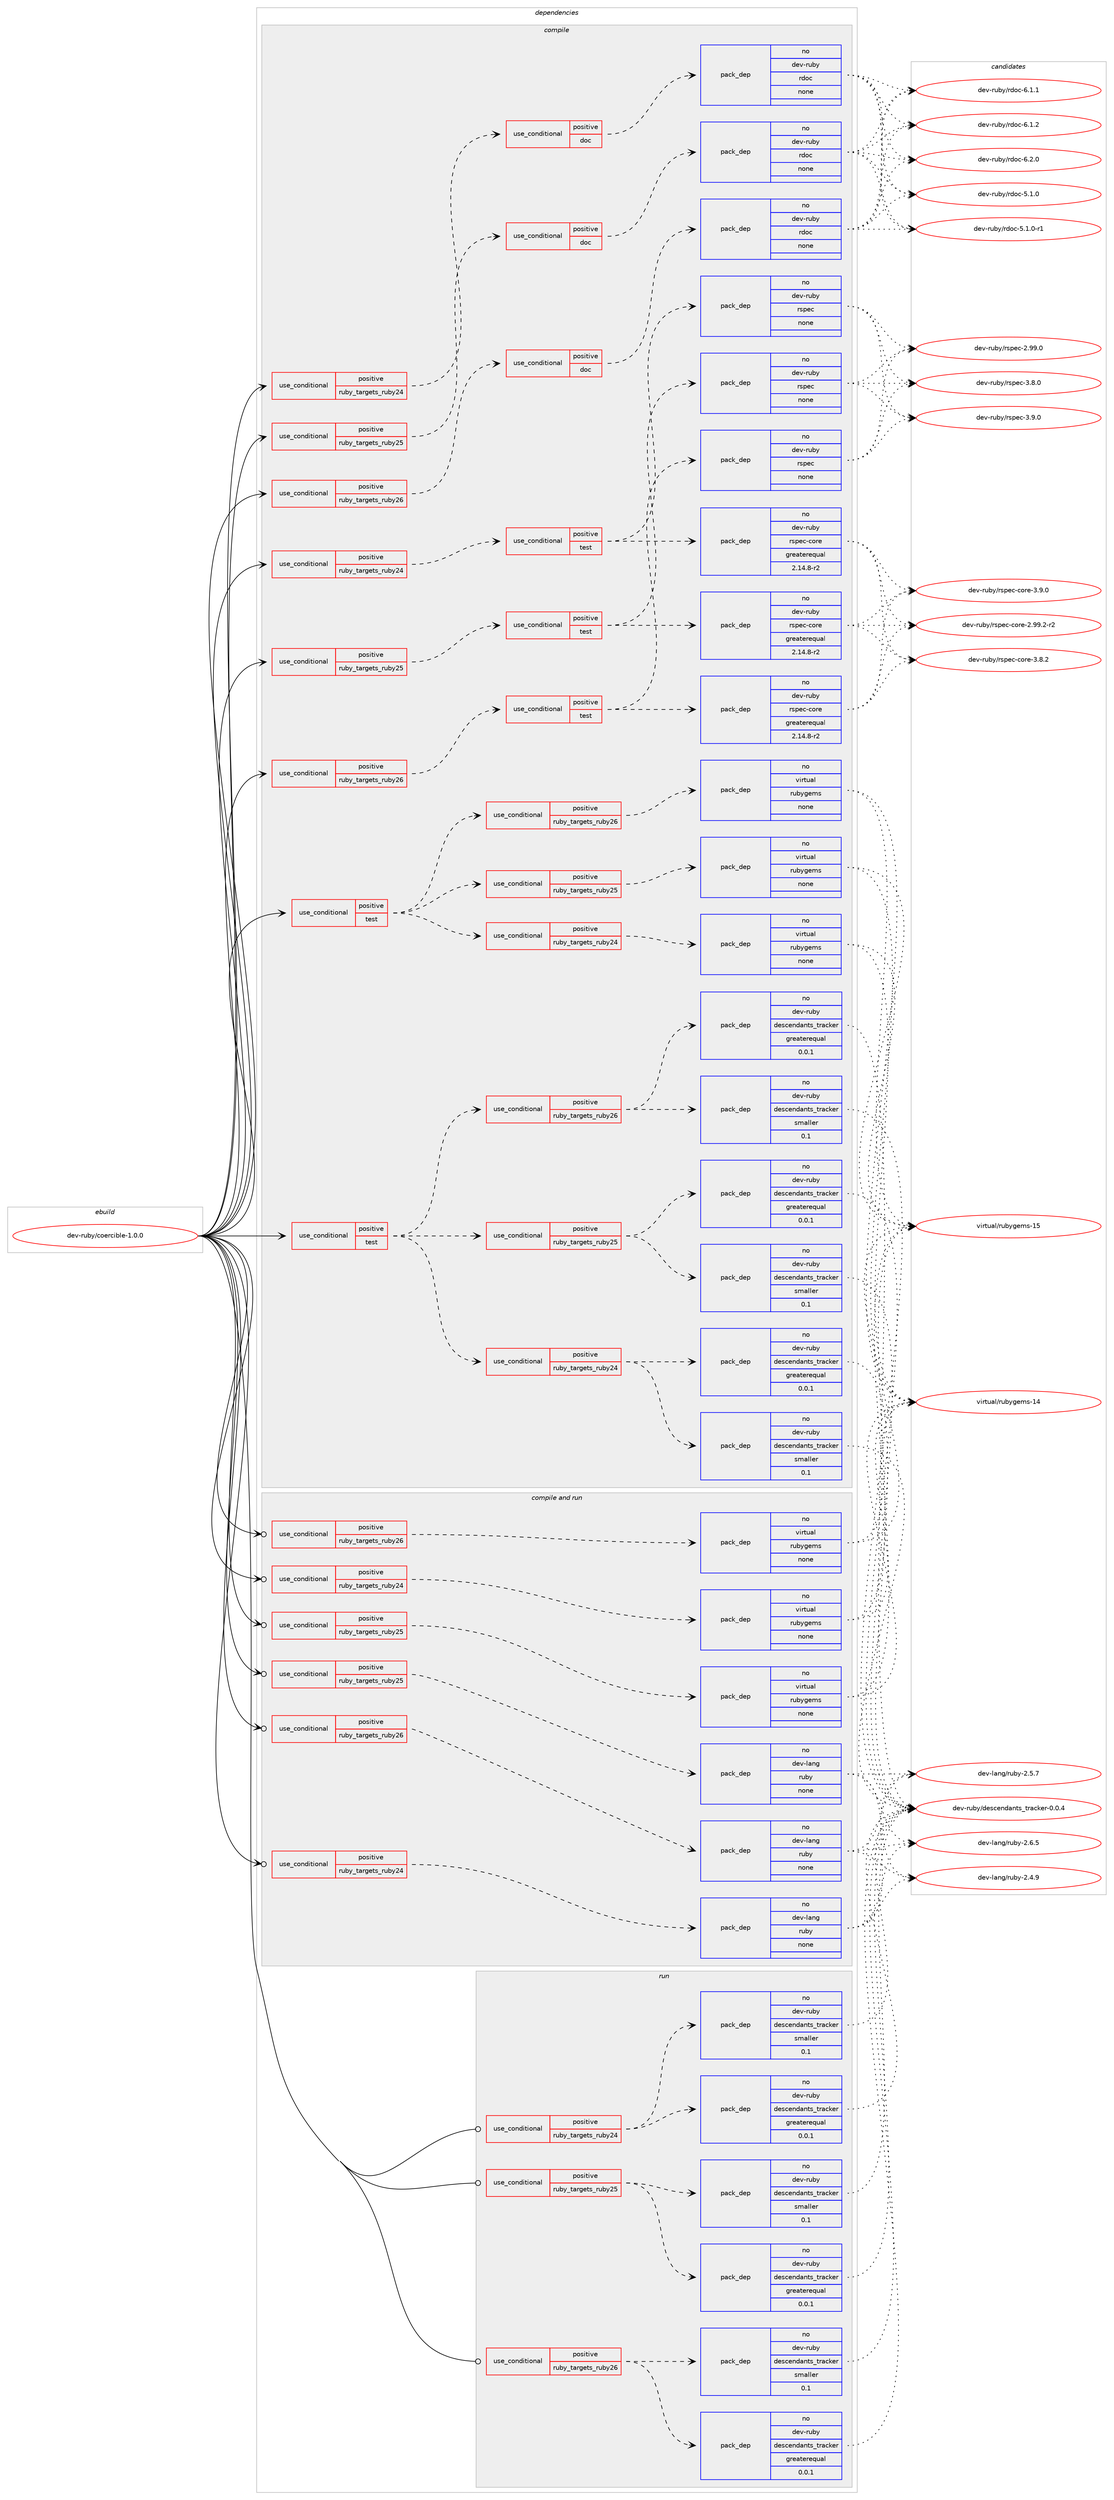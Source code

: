 digraph prolog {

# *************
# Graph options
# *************

newrank=true;
concentrate=true;
compound=true;
graph [rankdir=LR,fontname=Helvetica,fontsize=10,ranksep=1.5];#, ranksep=2.5, nodesep=0.2];
edge  [arrowhead=vee];
node  [fontname=Helvetica,fontsize=10];

# **********
# The ebuild
# **********

subgraph cluster_leftcol {
color=gray;
rank=same;
label=<<i>ebuild</i>>;
id [label="dev-ruby/coercible-1.0.0", color=red, width=4, href="../dev-ruby/coercible-1.0.0.svg"];
}

# ****************
# The dependencies
# ****************

subgraph cluster_midcol {
color=gray;
label=<<i>dependencies</i>>;
subgraph cluster_compile {
fillcolor="#eeeeee";
style=filled;
label=<<i>compile</i>>;
subgraph cond160333 {
dependency681451 [label=<<TABLE BORDER="0" CELLBORDER="1" CELLSPACING="0" CELLPADDING="4"><TR><TD ROWSPAN="3" CELLPADDING="10">use_conditional</TD></TR><TR><TD>positive</TD></TR><TR><TD>ruby_targets_ruby24</TD></TR></TABLE>>, shape=none, color=red];
subgraph cond160334 {
dependency681452 [label=<<TABLE BORDER="0" CELLBORDER="1" CELLSPACING="0" CELLPADDING="4"><TR><TD ROWSPAN="3" CELLPADDING="10">use_conditional</TD></TR><TR><TD>positive</TD></TR><TR><TD>doc</TD></TR></TABLE>>, shape=none, color=red];
subgraph pack509152 {
dependency681453 [label=<<TABLE BORDER="0" CELLBORDER="1" CELLSPACING="0" CELLPADDING="4" WIDTH="220"><TR><TD ROWSPAN="6" CELLPADDING="30">pack_dep</TD></TR><TR><TD WIDTH="110">no</TD></TR><TR><TD>dev-ruby</TD></TR><TR><TD>rdoc</TD></TR><TR><TD>none</TD></TR><TR><TD></TD></TR></TABLE>>, shape=none, color=blue];
}
dependency681452:e -> dependency681453:w [weight=20,style="dashed",arrowhead="vee"];
}
dependency681451:e -> dependency681452:w [weight=20,style="dashed",arrowhead="vee"];
}
id:e -> dependency681451:w [weight=20,style="solid",arrowhead="vee"];
subgraph cond160335 {
dependency681454 [label=<<TABLE BORDER="0" CELLBORDER="1" CELLSPACING="0" CELLPADDING="4"><TR><TD ROWSPAN="3" CELLPADDING="10">use_conditional</TD></TR><TR><TD>positive</TD></TR><TR><TD>ruby_targets_ruby24</TD></TR></TABLE>>, shape=none, color=red];
subgraph cond160336 {
dependency681455 [label=<<TABLE BORDER="0" CELLBORDER="1" CELLSPACING="0" CELLPADDING="4"><TR><TD ROWSPAN="3" CELLPADDING="10">use_conditional</TD></TR><TR><TD>positive</TD></TR><TR><TD>test</TD></TR></TABLE>>, shape=none, color=red];
subgraph pack509153 {
dependency681456 [label=<<TABLE BORDER="0" CELLBORDER="1" CELLSPACING="0" CELLPADDING="4" WIDTH="220"><TR><TD ROWSPAN="6" CELLPADDING="30">pack_dep</TD></TR><TR><TD WIDTH="110">no</TD></TR><TR><TD>dev-ruby</TD></TR><TR><TD>rspec</TD></TR><TR><TD>none</TD></TR><TR><TD></TD></TR></TABLE>>, shape=none, color=blue];
}
dependency681455:e -> dependency681456:w [weight=20,style="dashed",arrowhead="vee"];
subgraph pack509154 {
dependency681457 [label=<<TABLE BORDER="0" CELLBORDER="1" CELLSPACING="0" CELLPADDING="4" WIDTH="220"><TR><TD ROWSPAN="6" CELLPADDING="30">pack_dep</TD></TR><TR><TD WIDTH="110">no</TD></TR><TR><TD>dev-ruby</TD></TR><TR><TD>rspec-core</TD></TR><TR><TD>greaterequal</TD></TR><TR><TD>2.14.8-r2</TD></TR></TABLE>>, shape=none, color=blue];
}
dependency681455:e -> dependency681457:w [weight=20,style="dashed",arrowhead="vee"];
}
dependency681454:e -> dependency681455:w [weight=20,style="dashed",arrowhead="vee"];
}
id:e -> dependency681454:w [weight=20,style="solid",arrowhead="vee"];
subgraph cond160337 {
dependency681458 [label=<<TABLE BORDER="0" CELLBORDER="1" CELLSPACING="0" CELLPADDING="4"><TR><TD ROWSPAN="3" CELLPADDING="10">use_conditional</TD></TR><TR><TD>positive</TD></TR><TR><TD>ruby_targets_ruby25</TD></TR></TABLE>>, shape=none, color=red];
subgraph cond160338 {
dependency681459 [label=<<TABLE BORDER="0" CELLBORDER="1" CELLSPACING="0" CELLPADDING="4"><TR><TD ROWSPAN="3" CELLPADDING="10">use_conditional</TD></TR><TR><TD>positive</TD></TR><TR><TD>doc</TD></TR></TABLE>>, shape=none, color=red];
subgraph pack509155 {
dependency681460 [label=<<TABLE BORDER="0" CELLBORDER="1" CELLSPACING="0" CELLPADDING="4" WIDTH="220"><TR><TD ROWSPAN="6" CELLPADDING="30">pack_dep</TD></TR><TR><TD WIDTH="110">no</TD></TR><TR><TD>dev-ruby</TD></TR><TR><TD>rdoc</TD></TR><TR><TD>none</TD></TR><TR><TD></TD></TR></TABLE>>, shape=none, color=blue];
}
dependency681459:e -> dependency681460:w [weight=20,style="dashed",arrowhead="vee"];
}
dependency681458:e -> dependency681459:w [weight=20,style="dashed",arrowhead="vee"];
}
id:e -> dependency681458:w [weight=20,style="solid",arrowhead="vee"];
subgraph cond160339 {
dependency681461 [label=<<TABLE BORDER="0" CELLBORDER="1" CELLSPACING="0" CELLPADDING="4"><TR><TD ROWSPAN="3" CELLPADDING="10">use_conditional</TD></TR><TR><TD>positive</TD></TR><TR><TD>ruby_targets_ruby25</TD></TR></TABLE>>, shape=none, color=red];
subgraph cond160340 {
dependency681462 [label=<<TABLE BORDER="0" CELLBORDER="1" CELLSPACING="0" CELLPADDING="4"><TR><TD ROWSPAN="3" CELLPADDING="10">use_conditional</TD></TR><TR><TD>positive</TD></TR><TR><TD>test</TD></TR></TABLE>>, shape=none, color=red];
subgraph pack509156 {
dependency681463 [label=<<TABLE BORDER="0" CELLBORDER="1" CELLSPACING="0" CELLPADDING="4" WIDTH="220"><TR><TD ROWSPAN="6" CELLPADDING="30">pack_dep</TD></TR><TR><TD WIDTH="110">no</TD></TR><TR><TD>dev-ruby</TD></TR><TR><TD>rspec</TD></TR><TR><TD>none</TD></TR><TR><TD></TD></TR></TABLE>>, shape=none, color=blue];
}
dependency681462:e -> dependency681463:w [weight=20,style="dashed",arrowhead="vee"];
subgraph pack509157 {
dependency681464 [label=<<TABLE BORDER="0" CELLBORDER="1" CELLSPACING="0" CELLPADDING="4" WIDTH="220"><TR><TD ROWSPAN="6" CELLPADDING="30">pack_dep</TD></TR><TR><TD WIDTH="110">no</TD></TR><TR><TD>dev-ruby</TD></TR><TR><TD>rspec-core</TD></TR><TR><TD>greaterequal</TD></TR><TR><TD>2.14.8-r2</TD></TR></TABLE>>, shape=none, color=blue];
}
dependency681462:e -> dependency681464:w [weight=20,style="dashed",arrowhead="vee"];
}
dependency681461:e -> dependency681462:w [weight=20,style="dashed",arrowhead="vee"];
}
id:e -> dependency681461:w [weight=20,style="solid",arrowhead="vee"];
subgraph cond160341 {
dependency681465 [label=<<TABLE BORDER="0" CELLBORDER="1" CELLSPACING="0" CELLPADDING="4"><TR><TD ROWSPAN="3" CELLPADDING="10">use_conditional</TD></TR><TR><TD>positive</TD></TR><TR><TD>ruby_targets_ruby26</TD></TR></TABLE>>, shape=none, color=red];
subgraph cond160342 {
dependency681466 [label=<<TABLE BORDER="0" CELLBORDER="1" CELLSPACING="0" CELLPADDING="4"><TR><TD ROWSPAN="3" CELLPADDING="10">use_conditional</TD></TR><TR><TD>positive</TD></TR><TR><TD>doc</TD></TR></TABLE>>, shape=none, color=red];
subgraph pack509158 {
dependency681467 [label=<<TABLE BORDER="0" CELLBORDER="1" CELLSPACING="0" CELLPADDING="4" WIDTH="220"><TR><TD ROWSPAN="6" CELLPADDING="30">pack_dep</TD></TR><TR><TD WIDTH="110">no</TD></TR><TR><TD>dev-ruby</TD></TR><TR><TD>rdoc</TD></TR><TR><TD>none</TD></TR><TR><TD></TD></TR></TABLE>>, shape=none, color=blue];
}
dependency681466:e -> dependency681467:w [weight=20,style="dashed",arrowhead="vee"];
}
dependency681465:e -> dependency681466:w [weight=20,style="dashed",arrowhead="vee"];
}
id:e -> dependency681465:w [weight=20,style="solid",arrowhead="vee"];
subgraph cond160343 {
dependency681468 [label=<<TABLE BORDER="0" CELLBORDER="1" CELLSPACING="0" CELLPADDING="4"><TR><TD ROWSPAN="3" CELLPADDING="10">use_conditional</TD></TR><TR><TD>positive</TD></TR><TR><TD>ruby_targets_ruby26</TD></TR></TABLE>>, shape=none, color=red];
subgraph cond160344 {
dependency681469 [label=<<TABLE BORDER="0" CELLBORDER="1" CELLSPACING="0" CELLPADDING="4"><TR><TD ROWSPAN="3" CELLPADDING="10">use_conditional</TD></TR><TR><TD>positive</TD></TR><TR><TD>test</TD></TR></TABLE>>, shape=none, color=red];
subgraph pack509159 {
dependency681470 [label=<<TABLE BORDER="0" CELLBORDER="1" CELLSPACING="0" CELLPADDING="4" WIDTH="220"><TR><TD ROWSPAN="6" CELLPADDING="30">pack_dep</TD></TR><TR><TD WIDTH="110">no</TD></TR><TR><TD>dev-ruby</TD></TR><TR><TD>rspec</TD></TR><TR><TD>none</TD></TR><TR><TD></TD></TR></TABLE>>, shape=none, color=blue];
}
dependency681469:e -> dependency681470:w [weight=20,style="dashed",arrowhead="vee"];
subgraph pack509160 {
dependency681471 [label=<<TABLE BORDER="0" CELLBORDER="1" CELLSPACING="0" CELLPADDING="4" WIDTH="220"><TR><TD ROWSPAN="6" CELLPADDING="30">pack_dep</TD></TR><TR><TD WIDTH="110">no</TD></TR><TR><TD>dev-ruby</TD></TR><TR><TD>rspec-core</TD></TR><TR><TD>greaterequal</TD></TR><TR><TD>2.14.8-r2</TD></TR></TABLE>>, shape=none, color=blue];
}
dependency681469:e -> dependency681471:w [weight=20,style="dashed",arrowhead="vee"];
}
dependency681468:e -> dependency681469:w [weight=20,style="dashed",arrowhead="vee"];
}
id:e -> dependency681468:w [weight=20,style="solid",arrowhead="vee"];
subgraph cond160345 {
dependency681472 [label=<<TABLE BORDER="0" CELLBORDER="1" CELLSPACING="0" CELLPADDING="4"><TR><TD ROWSPAN="3" CELLPADDING="10">use_conditional</TD></TR><TR><TD>positive</TD></TR><TR><TD>test</TD></TR></TABLE>>, shape=none, color=red];
subgraph cond160346 {
dependency681473 [label=<<TABLE BORDER="0" CELLBORDER="1" CELLSPACING="0" CELLPADDING="4"><TR><TD ROWSPAN="3" CELLPADDING="10">use_conditional</TD></TR><TR><TD>positive</TD></TR><TR><TD>ruby_targets_ruby24</TD></TR></TABLE>>, shape=none, color=red];
subgraph pack509161 {
dependency681474 [label=<<TABLE BORDER="0" CELLBORDER="1" CELLSPACING="0" CELLPADDING="4" WIDTH="220"><TR><TD ROWSPAN="6" CELLPADDING="30">pack_dep</TD></TR><TR><TD WIDTH="110">no</TD></TR><TR><TD>dev-ruby</TD></TR><TR><TD>descendants_tracker</TD></TR><TR><TD>greaterequal</TD></TR><TR><TD>0.0.1</TD></TR></TABLE>>, shape=none, color=blue];
}
dependency681473:e -> dependency681474:w [weight=20,style="dashed",arrowhead="vee"];
subgraph pack509162 {
dependency681475 [label=<<TABLE BORDER="0" CELLBORDER="1" CELLSPACING="0" CELLPADDING="4" WIDTH="220"><TR><TD ROWSPAN="6" CELLPADDING="30">pack_dep</TD></TR><TR><TD WIDTH="110">no</TD></TR><TR><TD>dev-ruby</TD></TR><TR><TD>descendants_tracker</TD></TR><TR><TD>smaller</TD></TR><TR><TD>0.1</TD></TR></TABLE>>, shape=none, color=blue];
}
dependency681473:e -> dependency681475:w [weight=20,style="dashed",arrowhead="vee"];
}
dependency681472:e -> dependency681473:w [weight=20,style="dashed",arrowhead="vee"];
subgraph cond160347 {
dependency681476 [label=<<TABLE BORDER="0" CELLBORDER="1" CELLSPACING="0" CELLPADDING="4"><TR><TD ROWSPAN="3" CELLPADDING="10">use_conditional</TD></TR><TR><TD>positive</TD></TR><TR><TD>ruby_targets_ruby25</TD></TR></TABLE>>, shape=none, color=red];
subgraph pack509163 {
dependency681477 [label=<<TABLE BORDER="0" CELLBORDER="1" CELLSPACING="0" CELLPADDING="4" WIDTH="220"><TR><TD ROWSPAN="6" CELLPADDING="30">pack_dep</TD></TR><TR><TD WIDTH="110">no</TD></TR><TR><TD>dev-ruby</TD></TR><TR><TD>descendants_tracker</TD></TR><TR><TD>greaterequal</TD></TR><TR><TD>0.0.1</TD></TR></TABLE>>, shape=none, color=blue];
}
dependency681476:e -> dependency681477:w [weight=20,style="dashed",arrowhead="vee"];
subgraph pack509164 {
dependency681478 [label=<<TABLE BORDER="0" CELLBORDER="1" CELLSPACING="0" CELLPADDING="4" WIDTH="220"><TR><TD ROWSPAN="6" CELLPADDING="30">pack_dep</TD></TR><TR><TD WIDTH="110">no</TD></TR><TR><TD>dev-ruby</TD></TR><TR><TD>descendants_tracker</TD></TR><TR><TD>smaller</TD></TR><TR><TD>0.1</TD></TR></TABLE>>, shape=none, color=blue];
}
dependency681476:e -> dependency681478:w [weight=20,style="dashed",arrowhead="vee"];
}
dependency681472:e -> dependency681476:w [weight=20,style="dashed",arrowhead="vee"];
subgraph cond160348 {
dependency681479 [label=<<TABLE BORDER="0" CELLBORDER="1" CELLSPACING="0" CELLPADDING="4"><TR><TD ROWSPAN="3" CELLPADDING="10">use_conditional</TD></TR><TR><TD>positive</TD></TR><TR><TD>ruby_targets_ruby26</TD></TR></TABLE>>, shape=none, color=red];
subgraph pack509165 {
dependency681480 [label=<<TABLE BORDER="0" CELLBORDER="1" CELLSPACING="0" CELLPADDING="4" WIDTH="220"><TR><TD ROWSPAN="6" CELLPADDING="30">pack_dep</TD></TR><TR><TD WIDTH="110">no</TD></TR><TR><TD>dev-ruby</TD></TR><TR><TD>descendants_tracker</TD></TR><TR><TD>greaterequal</TD></TR><TR><TD>0.0.1</TD></TR></TABLE>>, shape=none, color=blue];
}
dependency681479:e -> dependency681480:w [weight=20,style="dashed",arrowhead="vee"];
subgraph pack509166 {
dependency681481 [label=<<TABLE BORDER="0" CELLBORDER="1" CELLSPACING="0" CELLPADDING="4" WIDTH="220"><TR><TD ROWSPAN="6" CELLPADDING="30">pack_dep</TD></TR><TR><TD WIDTH="110">no</TD></TR><TR><TD>dev-ruby</TD></TR><TR><TD>descendants_tracker</TD></TR><TR><TD>smaller</TD></TR><TR><TD>0.1</TD></TR></TABLE>>, shape=none, color=blue];
}
dependency681479:e -> dependency681481:w [weight=20,style="dashed",arrowhead="vee"];
}
dependency681472:e -> dependency681479:w [weight=20,style="dashed",arrowhead="vee"];
}
id:e -> dependency681472:w [weight=20,style="solid",arrowhead="vee"];
subgraph cond160349 {
dependency681482 [label=<<TABLE BORDER="0" CELLBORDER="1" CELLSPACING="0" CELLPADDING="4"><TR><TD ROWSPAN="3" CELLPADDING="10">use_conditional</TD></TR><TR><TD>positive</TD></TR><TR><TD>test</TD></TR></TABLE>>, shape=none, color=red];
subgraph cond160350 {
dependency681483 [label=<<TABLE BORDER="0" CELLBORDER="1" CELLSPACING="0" CELLPADDING="4"><TR><TD ROWSPAN="3" CELLPADDING="10">use_conditional</TD></TR><TR><TD>positive</TD></TR><TR><TD>ruby_targets_ruby24</TD></TR></TABLE>>, shape=none, color=red];
subgraph pack509167 {
dependency681484 [label=<<TABLE BORDER="0" CELLBORDER="1" CELLSPACING="0" CELLPADDING="4" WIDTH="220"><TR><TD ROWSPAN="6" CELLPADDING="30">pack_dep</TD></TR><TR><TD WIDTH="110">no</TD></TR><TR><TD>virtual</TD></TR><TR><TD>rubygems</TD></TR><TR><TD>none</TD></TR><TR><TD></TD></TR></TABLE>>, shape=none, color=blue];
}
dependency681483:e -> dependency681484:w [weight=20,style="dashed",arrowhead="vee"];
}
dependency681482:e -> dependency681483:w [weight=20,style="dashed",arrowhead="vee"];
subgraph cond160351 {
dependency681485 [label=<<TABLE BORDER="0" CELLBORDER="1" CELLSPACING="0" CELLPADDING="4"><TR><TD ROWSPAN="3" CELLPADDING="10">use_conditional</TD></TR><TR><TD>positive</TD></TR><TR><TD>ruby_targets_ruby25</TD></TR></TABLE>>, shape=none, color=red];
subgraph pack509168 {
dependency681486 [label=<<TABLE BORDER="0" CELLBORDER="1" CELLSPACING="0" CELLPADDING="4" WIDTH="220"><TR><TD ROWSPAN="6" CELLPADDING="30">pack_dep</TD></TR><TR><TD WIDTH="110">no</TD></TR><TR><TD>virtual</TD></TR><TR><TD>rubygems</TD></TR><TR><TD>none</TD></TR><TR><TD></TD></TR></TABLE>>, shape=none, color=blue];
}
dependency681485:e -> dependency681486:w [weight=20,style="dashed",arrowhead="vee"];
}
dependency681482:e -> dependency681485:w [weight=20,style="dashed",arrowhead="vee"];
subgraph cond160352 {
dependency681487 [label=<<TABLE BORDER="0" CELLBORDER="1" CELLSPACING="0" CELLPADDING="4"><TR><TD ROWSPAN="3" CELLPADDING="10">use_conditional</TD></TR><TR><TD>positive</TD></TR><TR><TD>ruby_targets_ruby26</TD></TR></TABLE>>, shape=none, color=red];
subgraph pack509169 {
dependency681488 [label=<<TABLE BORDER="0" CELLBORDER="1" CELLSPACING="0" CELLPADDING="4" WIDTH="220"><TR><TD ROWSPAN="6" CELLPADDING="30">pack_dep</TD></TR><TR><TD WIDTH="110">no</TD></TR><TR><TD>virtual</TD></TR><TR><TD>rubygems</TD></TR><TR><TD>none</TD></TR><TR><TD></TD></TR></TABLE>>, shape=none, color=blue];
}
dependency681487:e -> dependency681488:w [weight=20,style="dashed",arrowhead="vee"];
}
dependency681482:e -> dependency681487:w [weight=20,style="dashed",arrowhead="vee"];
}
id:e -> dependency681482:w [weight=20,style="solid",arrowhead="vee"];
}
subgraph cluster_compileandrun {
fillcolor="#eeeeee";
style=filled;
label=<<i>compile and run</i>>;
subgraph cond160353 {
dependency681489 [label=<<TABLE BORDER="0" CELLBORDER="1" CELLSPACING="0" CELLPADDING="4"><TR><TD ROWSPAN="3" CELLPADDING="10">use_conditional</TD></TR><TR><TD>positive</TD></TR><TR><TD>ruby_targets_ruby24</TD></TR></TABLE>>, shape=none, color=red];
subgraph pack509170 {
dependency681490 [label=<<TABLE BORDER="0" CELLBORDER="1" CELLSPACING="0" CELLPADDING="4" WIDTH="220"><TR><TD ROWSPAN="6" CELLPADDING="30">pack_dep</TD></TR><TR><TD WIDTH="110">no</TD></TR><TR><TD>dev-lang</TD></TR><TR><TD>ruby</TD></TR><TR><TD>none</TD></TR><TR><TD></TD></TR></TABLE>>, shape=none, color=blue];
}
dependency681489:e -> dependency681490:w [weight=20,style="dashed",arrowhead="vee"];
}
id:e -> dependency681489:w [weight=20,style="solid",arrowhead="odotvee"];
subgraph cond160354 {
dependency681491 [label=<<TABLE BORDER="0" CELLBORDER="1" CELLSPACING="0" CELLPADDING="4"><TR><TD ROWSPAN="3" CELLPADDING="10">use_conditional</TD></TR><TR><TD>positive</TD></TR><TR><TD>ruby_targets_ruby24</TD></TR></TABLE>>, shape=none, color=red];
subgraph pack509171 {
dependency681492 [label=<<TABLE BORDER="0" CELLBORDER="1" CELLSPACING="0" CELLPADDING="4" WIDTH="220"><TR><TD ROWSPAN="6" CELLPADDING="30">pack_dep</TD></TR><TR><TD WIDTH="110">no</TD></TR><TR><TD>virtual</TD></TR><TR><TD>rubygems</TD></TR><TR><TD>none</TD></TR><TR><TD></TD></TR></TABLE>>, shape=none, color=blue];
}
dependency681491:e -> dependency681492:w [weight=20,style="dashed",arrowhead="vee"];
}
id:e -> dependency681491:w [weight=20,style="solid",arrowhead="odotvee"];
subgraph cond160355 {
dependency681493 [label=<<TABLE BORDER="0" CELLBORDER="1" CELLSPACING="0" CELLPADDING="4"><TR><TD ROWSPAN="3" CELLPADDING="10">use_conditional</TD></TR><TR><TD>positive</TD></TR><TR><TD>ruby_targets_ruby25</TD></TR></TABLE>>, shape=none, color=red];
subgraph pack509172 {
dependency681494 [label=<<TABLE BORDER="0" CELLBORDER="1" CELLSPACING="0" CELLPADDING="4" WIDTH="220"><TR><TD ROWSPAN="6" CELLPADDING="30">pack_dep</TD></TR><TR><TD WIDTH="110">no</TD></TR><TR><TD>dev-lang</TD></TR><TR><TD>ruby</TD></TR><TR><TD>none</TD></TR><TR><TD></TD></TR></TABLE>>, shape=none, color=blue];
}
dependency681493:e -> dependency681494:w [weight=20,style="dashed",arrowhead="vee"];
}
id:e -> dependency681493:w [weight=20,style="solid",arrowhead="odotvee"];
subgraph cond160356 {
dependency681495 [label=<<TABLE BORDER="0" CELLBORDER="1" CELLSPACING="0" CELLPADDING="4"><TR><TD ROWSPAN="3" CELLPADDING="10">use_conditional</TD></TR><TR><TD>positive</TD></TR><TR><TD>ruby_targets_ruby25</TD></TR></TABLE>>, shape=none, color=red];
subgraph pack509173 {
dependency681496 [label=<<TABLE BORDER="0" CELLBORDER="1" CELLSPACING="0" CELLPADDING="4" WIDTH="220"><TR><TD ROWSPAN="6" CELLPADDING="30">pack_dep</TD></TR><TR><TD WIDTH="110">no</TD></TR><TR><TD>virtual</TD></TR><TR><TD>rubygems</TD></TR><TR><TD>none</TD></TR><TR><TD></TD></TR></TABLE>>, shape=none, color=blue];
}
dependency681495:e -> dependency681496:w [weight=20,style="dashed",arrowhead="vee"];
}
id:e -> dependency681495:w [weight=20,style="solid",arrowhead="odotvee"];
subgraph cond160357 {
dependency681497 [label=<<TABLE BORDER="0" CELLBORDER="1" CELLSPACING="0" CELLPADDING="4"><TR><TD ROWSPAN="3" CELLPADDING="10">use_conditional</TD></TR><TR><TD>positive</TD></TR><TR><TD>ruby_targets_ruby26</TD></TR></TABLE>>, shape=none, color=red];
subgraph pack509174 {
dependency681498 [label=<<TABLE BORDER="0" CELLBORDER="1" CELLSPACING="0" CELLPADDING="4" WIDTH="220"><TR><TD ROWSPAN="6" CELLPADDING="30">pack_dep</TD></TR><TR><TD WIDTH="110">no</TD></TR><TR><TD>dev-lang</TD></TR><TR><TD>ruby</TD></TR><TR><TD>none</TD></TR><TR><TD></TD></TR></TABLE>>, shape=none, color=blue];
}
dependency681497:e -> dependency681498:w [weight=20,style="dashed",arrowhead="vee"];
}
id:e -> dependency681497:w [weight=20,style="solid",arrowhead="odotvee"];
subgraph cond160358 {
dependency681499 [label=<<TABLE BORDER="0" CELLBORDER="1" CELLSPACING="0" CELLPADDING="4"><TR><TD ROWSPAN="3" CELLPADDING="10">use_conditional</TD></TR><TR><TD>positive</TD></TR><TR><TD>ruby_targets_ruby26</TD></TR></TABLE>>, shape=none, color=red];
subgraph pack509175 {
dependency681500 [label=<<TABLE BORDER="0" CELLBORDER="1" CELLSPACING="0" CELLPADDING="4" WIDTH="220"><TR><TD ROWSPAN="6" CELLPADDING="30">pack_dep</TD></TR><TR><TD WIDTH="110">no</TD></TR><TR><TD>virtual</TD></TR><TR><TD>rubygems</TD></TR><TR><TD>none</TD></TR><TR><TD></TD></TR></TABLE>>, shape=none, color=blue];
}
dependency681499:e -> dependency681500:w [weight=20,style="dashed",arrowhead="vee"];
}
id:e -> dependency681499:w [weight=20,style="solid",arrowhead="odotvee"];
}
subgraph cluster_run {
fillcolor="#eeeeee";
style=filled;
label=<<i>run</i>>;
subgraph cond160359 {
dependency681501 [label=<<TABLE BORDER="0" CELLBORDER="1" CELLSPACING="0" CELLPADDING="4"><TR><TD ROWSPAN="3" CELLPADDING="10">use_conditional</TD></TR><TR><TD>positive</TD></TR><TR><TD>ruby_targets_ruby24</TD></TR></TABLE>>, shape=none, color=red];
subgraph pack509176 {
dependency681502 [label=<<TABLE BORDER="0" CELLBORDER="1" CELLSPACING="0" CELLPADDING="4" WIDTH="220"><TR><TD ROWSPAN="6" CELLPADDING="30">pack_dep</TD></TR><TR><TD WIDTH="110">no</TD></TR><TR><TD>dev-ruby</TD></TR><TR><TD>descendants_tracker</TD></TR><TR><TD>greaterequal</TD></TR><TR><TD>0.0.1</TD></TR></TABLE>>, shape=none, color=blue];
}
dependency681501:e -> dependency681502:w [weight=20,style="dashed",arrowhead="vee"];
subgraph pack509177 {
dependency681503 [label=<<TABLE BORDER="0" CELLBORDER="1" CELLSPACING="0" CELLPADDING="4" WIDTH="220"><TR><TD ROWSPAN="6" CELLPADDING="30">pack_dep</TD></TR><TR><TD WIDTH="110">no</TD></TR><TR><TD>dev-ruby</TD></TR><TR><TD>descendants_tracker</TD></TR><TR><TD>smaller</TD></TR><TR><TD>0.1</TD></TR></TABLE>>, shape=none, color=blue];
}
dependency681501:e -> dependency681503:w [weight=20,style="dashed",arrowhead="vee"];
}
id:e -> dependency681501:w [weight=20,style="solid",arrowhead="odot"];
subgraph cond160360 {
dependency681504 [label=<<TABLE BORDER="0" CELLBORDER="1" CELLSPACING="0" CELLPADDING="4"><TR><TD ROWSPAN="3" CELLPADDING="10">use_conditional</TD></TR><TR><TD>positive</TD></TR><TR><TD>ruby_targets_ruby25</TD></TR></TABLE>>, shape=none, color=red];
subgraph pack509178 {
dependency681505 [label=<<TABLE BORDER="0" CELLBORDER="1" CELLSPACING="0" CELLPADDING="4" WIDTH="220"><TR><TD ROWSPAN="6" CELLPADDING="30">pack_dep</TD></TR><TR><TD WIDTH="110">no</TD></TR><TR><TD>dev-ruby</TD></TR><TR><TD>descendants_tracker</TD></TR><TR><TD>greaterequal</TD></TR><TR><TD>0.0.1</TD></TR></TABLE>>, shape=none, color=blue];
}
dependency681504:e -> dependency681505:w [weight=20,style="dashed",arrowhead="vee"];
subgraph pack509179 {
dependency681506 [label=<<TABLE BORDER="0" CELLBORDER="1" CELLSPACING="0" CELLPADDING="4" WIDTH="220"><TR><TD ROWSPAN="6" CELLPADDING="30">pack_dep</TD></TR><TR><TD WIDTH="110">no</TD></TR><TR><TD>dev-ruby</TD></TR><TR><TD>descendants_tracker</TD></TR><TR><TD>smaller</TD></TR><TR><TD>0.1</TD></TR></TABLE>>, shape=none, color=blue];
}
dependency681504:e -> dependency681506:w [weight=20,style="dashed",arrowhead="vee"];
}
id:e -> dependency681504:w [weight=20,style="solid",arrowhead="odot"];
subgraph cond160361 {
dependency681507 [label=<<TABLE BORDER="0" CELLBORDER="1" CELLSPACING="0" CELLPADDING="4"><TR><TD ROWSPAN="3" CELLPADDING="10">use_conditional</TD></TR><TR><TD>positive</TD></TR><TR><TD>ruby_targets_ruby26</TD></TR></TABLE>>, shape=none, color=red];
subgraph pack509180 {
dependency681508 [label=<<TABLE BORDER="0" CELLBORDER="1" CELLSPACING="0" CELLPADDING="4" WIDTH="220"><TR><TD ROWSPAN="6" CELLPADDING="30">pack_dep</TD></TR><TR><TD WIDTH="110">no</TD></TR><TR><TD>dev-ruby</TD></TR><TR><TD>descendants_tracker</TD></TR><TR><TD>greaterequal</TD></TR><TR><TD>0.0.1</TD></TR></TABLE>>, shape=none, color=blue];
}
dependency681507:e -> dependency681508:w [weight=20,style="dashed",arrowhead="vee"];
subgraph pack509181 {
dependency681509 [label=<<TABLE BORDER="0" CELLBORDER="1" CELLSPACING="0" CELLPADDING="4" WIDTH="220"><TR><TD ROWSPAN="6" CELLPADDING="30">pack_dep</TD></TR><TR><TD WIDTH="110">no</TD></TR><TR><TD>dev-ruby</TD></TR><TR><TD>descendants_tracker</TD></TR><TR><TD>smaller</TD></TR><TR><TD>0.1</TD></TR></TABLE>>, shape=none, color=blue];
}
dependency681507:e -> dependency681509:w [weight=20,style="dashed",arrowhead="vee"];
}
id:e -> dependency681507:w [weight=20,style="solid",arrowhead="odot"];
}
}

# **************
# The candidates
# **************

subgraph cluster_choices {
rank=same;
color=gray;
label=<<i>candidates</i>>;

subgraph choice509152 {
color=black;
nodesep=1;
choice10010111845114117981214711410011199455346494648 [label="dev-ruby/rdoc-5.1.0", color=red, width=4,href="../dev-ruby/rdoc-5.1.0.svg"];
choice100101118451141179812147114100111994553464946484511449 [label="dev-ruby/rdoc-5.1.0-r1", color=red, width=4,href="../dev-ruby/rdoc-5.1.0-r1.svg"];
choice10010111845114117981214711410011199455446494649 [label="dev-ruby/rdoc-6.1.1", color=red, width=4,href="../dev-ruby/rdoc-6.1.1.svg"];
choice10010111845114117981214711410011199455446494650 [label="dev-ruby/rdoc-6.1.2", color=red, width=4,href="../dev-ruby/rdoc-6.1.2.svg"];
choice10010111845114117981214711410011199455446504648 [label="dev-ruby/rdoc-6.2.0", color=red, width=4,href="../dev-ruby/rdoc-6.2.0.svg"];
dependency681453:e -> choice10010111845114117981214711410011199455346494648:w [style=dotted,weight="100"];
dependency681453:e -> choice100101118451141179812147114100111994553464946484511449:w [style=dotted,weight="100"];
dependency681453:e -> choice10010111845114117981214711410011199455446494649:w [style=dotted,weight="100"];
dependency681453:e -> choice10010111845114117981214711410011199455446494650:w [style=dotted,weight="100"];
dependency681453:e -> choice10010111845114117981214711410011199455446504648:w [style=dotted,weight="100"];
}
subgraph choice509153 {
color=black;
nodesep=1;
choice1001011184511411798121471141151121019945504657574648 [label="dev-ruby/rspec-2.99.0", color=red, width=4,href="../dev-ruby/rspec-2.99.0.svg"];
choice10010111845114117981214711411511210199455146564648 [label="dev-ruby/rspec-3.8.0", color=red, width=4,href="../dev-ruby/rspec-3.8.0.svg"];
choice10010111845114117981214711411511210199455146574648 [label="dev-ruby/rspec-3.9.0", color=red, width=4,href="../dev-ruby/rspec-3.9.0.svg"];
dependency681456:e -> choice1001011184511411798121471141151121019945504657574648:w [style=dotted,weight="100"];
dependency681456:e -> choice10010111845114117981214711411511210199455146564648:w [style=dotted,weight="100"];
dependency681456:e -> choice10010111845114117981214711411511210199455146574648:w [style=dotted,weight="100"];
}
subgraph choice509154 {
color=black;
nodesep=1;
choice100101118451141179812147114115112101994599111114101455046575746504511450 [label="dev-ruby/rspec-core-2.99.2-r2", color=red, width=4,href="../dev-ruby/rspec-core-2.99.2-r2.svg"];
choice100101118451141179812147114115112101994599111114101455146564650 [label="dev-ruby/rspec-core-3.8.2", color=red, width=4,href="../dev-ruby/rspec-core-3.8.2.svg"];
choice100101118451141179812147114115112101994599111114101455146574648 [label="dev-ruby/rspec-core-3.9.0", color=red, width=4,href="../dev-ruby/rspec-core-3.9.0.svg"];
dependency681457:e -> choice100101118451141179812147114115112101994599111114101455046575746504511450:w [style=dotted,weight="100"];
dependency681457:e -> choice100101118451141179812147114115112101994599111114101455146564650:w [style=dotted,weight="100"];
dependency681457:e -> choice100101118451141179812147114115112101994599111114101455146574648:w [style=dotted,weight="100"];
}
subgraph choice509155 {
color=black;
nodesep=1;
choice10010111845114117981214711410011199455346494648 [label="dev-ruby/rdoc-5.1.0", color=red, width=4,href="../dev-ruby/rdoc-5.1.0.svg"];
choice100101118451141179812147114100111994553464946484511449 [label="dev-ruby/rdoc-5.1.0-r1", color=red, width=4,href="../dev-ruby/rdoc-5.1.0-r1.svg"];
choice10010111845114117981214711410011199455446494649 [label="dev-ruby/rdoc-6.1.1", color=red, width=4,href="../dev-ruby/rdoc-6.1.1.svg"];
choice10010111845114117981214711410011199455446494650 [label="dev-ruby/rdoc-6.1.2", color=red, width=4,href="../dev-ruby/rdoc-6.1.2.svg"];
choice10010111845114117981214711410011199455446504648 [label="dev-ruby/rdoc-6.2.0", color=red, width=4,href="../dev-ruby/rdoc-6.2.0.svg"];
dependency681460:e -> choice10010111845114117981214711410011199455346494648:w [style=dotted,weight="100"];
dependency681460:e -> choice100101118451141179812147114100111994553464946484511449:w [style=dotted,weight="100"];
dependency681460:e -> choice10010111845114117981214711410011199455446494649:w [style=dotted,weight="100"];
dependency681460:e -> choice10010111845114117981214711410011199455446494650:w [style=dotted,weight="100"];
dependency681460:e -> choice10010111845114117981214711410011199455446504648:w [style=dotted,weight="100"];
}
subgraph choice509156 {
color=black;
nodesep=1;
choice1001011184511411798121471141151121019945504657574648 [label="dev-ruby/rspec-2.99.0", color=red, width=4,href="../dev-ruby/rspec-2.99.0.svg"];
choice10010111845114117981214711411511210199455146564648 [label="dev-ruby/rspec-3.8.0", color=red, width=4,href="../dev-ruby/rspec-3.8.0.svg"];
choice10010111845114117981214711411511210199455146574648 [label="dev-ruby/rspec-3.9.0", color=red, width=4,href="../dev-ruby/rspec-3.9.0.svg"];
dependency681463:e -> choice1001011184511411798121471141151121019945504657574648:w [style=dotted,weight="100"];
dependency681463:e -> choice10010111845114117981214711411511210199455146564648:w [style=dotted,weight="100"];
dependency681463:e -> choice10010111845114117981214711411511210199455146574648:w [style=dotted,weight="100"];
}
subgraph choice509157 {
color=black;
nodesep=1;
choice100101118451141179812147114115112101994599111114101455046575746504511450 [label="dev-ruby/rspec-core-2.99.2-r2", color=red, width=4,href="../dev-ruby/rspec-core-2.99.2-r2.svg"];
choice100101118451141179812147114115112101994599111114101455146564650 [label="dev-ruby/rspec-core-3.8.2", color=red, width=4,href="../dev-ruby/rspec-core-3.8.2.svg"];
choice100101118451141179812147114115112101994599111114101455146574648 [label="dev-ruby/rspec-core-3.9.0", color=red, width=4,href="../dev-ruby/rspec-core-3.9.0.svg"];
dependency681464:e -> choice100101118451141179812147114115112101994599111114101455046575746504511450:w [style=dotted,weight="100"];
dependency681464:e -> choice100101118451141179812147114115112101994599111114101455146564650:w [style=dotted,weight="100"];
dependency681464:e -> choice100101118451141179812147114115112101994599111114101455146574648:w [style=dotted,weight="100"];
}
subgraph choice509158 {
color=black;
nodesep=1;
choice10010111845114117981214711410011199455346494648 [label="dev-ruby/rdoc-5.1.0", color=red, width=4,href="../dev-ruby/rdoc-5.1.0.svg"];
choice100101118451141179812147114100111994553464946484511449 [label="dev-ruby/rdoc-5.1.0-r1", color=red, width=4,href="../dev-ruby/rdoc-5.1.0-r1.svg"];
choice10010111845114117981214711410011199455446494649 [label="dev-ruby/rdoc-6.1.1", color=red, width=4,href="../dev-ruby/rdoc-6.1.1.svg"];
choice10010111845114117981214711410011199455446494650 [label="dev-ruby/rdoc-6.1.2", color=red, width=4,href="../dev-ruby/rdoc-6.1.2.svg"];
choice10010111845114117981214711410011199455446504648 [label="dev-ruby/rdoc-6.2.0", color=red, width=4,href="../dev-ruby/rdoc-6.2.0.svg"];
dependency681467:e -> choice10010111845114117981214711410011199455346494648:w [style=dotted,weight="100"];
dependency681467:e -> choice100101118451141179812147114100111994553464946484511449:w [style=dotted,weight="100"];
dependency681467:e -> choice10010111845114117981214711410011199455446494649:w [style=dotted,weight="100"];
dependency681467:e -> choice10010111845114117981214711410011199455446494650:w [style=dotted,weight="100"];
dependency681467:e -> choice10010111845114117981214711410011199455446504648:w [style=dotted,weight="100"];
}
subgraph choice509159 {
color=black;
nodesep=1;
choice1001011184511411798121471141151121019945504657574648 [label="dev-ruby/rspec-2.99.0", color=red, width=4,href="../dev-ruby/rspec-2.99.0.svg"];
choice10010111845114117981214711411511210199455146564648 [label="dev-ruby/rspec-3.8.0", color=red, width=4,href="../dev-ruby/rspec-3.8.0.svg"];
choice10010111845114117981214711411511210199455146574648 [label="dev-ruby/rspec-3.9.0", color=red, width=4,href="../dev-ruby/rspec-3.9.0.svg"];
dependency681470:e -> choice1001011184511411798121471141151121019945504657574648:w [style=dotted,weight="100"];
dependency681470:e -> choice10010111845114117981214711411511210199455146564648:w [style=dotted,weight="100"];
dependency681470:e -> choice10010111845114117981214711411511210199455146574648:w [style=dotted,weight="100"];
}
subgraph choice509160 {
color=black;
nodesep=1;
choice100101118451141179812147114115112101994599111114101455046575746504511450 [label="dev-ruby/rspec-core-2.99.2-r2", color=red, width=4,href="../dev-ruby/rspec-core-2.99.2-r2.svg"];
choice100101118451141179812147114115112101994599111114101455146564650 [label="dev-ruby/rspec-core-3.8.2", color=red, width=4,href="../dev-ruby/rspec-core-3.8.2.svg"];
choice100101118451141179812147114115112101994599111114101455146574648 [label="dev-ruby/rspec-core-3.9.0", color=red, width=4,href="../dev-ruby/rspec-core-3.9.0.svg"];
dependency681471:e -> choice100101118451141179812147114115112101994599111114101455046575746504511450:w [style=dotted,weight="100"];
dependency681471:e -> choice100101118451141179812147114115112101994599111114101455146564650:w [style=dotted,weight="100"];
dependency681471:e -> choice100101118451141179812147114115112101994599111114101455146574648:w [style=dotted,weight="100"];
}
subgraph choice509161 {
color=black;
nodesep=1;
choice1001011184511411798121471001011159910111010097110116115951161149799107101114454846484652 [label="dev-ruby/descendants_tracker-0.0.4", color=red, width=4,href="../dev-ruby/descendants_tracker-0.0.4.svg"];
dependency681474:e -> choice1001011184511411798121471001011159910111010097110116115951161149799107101114454846484652:w [style=dotted,weight="100"];
}
subgraph choice509162 {
color=black;
nodesep=1;
choice1001011184511411798121471001011159910111010097110116115951161149799107101114454846484652 [label="dev-ruby/descendants_tracker-0.0.4", color=red, width=4,href="../dev-ruby/descendants_tracker-0.0.4.svg"];
dependency681475:e -> choice1001011184511411798121471001011159910111010097110116115951161149799107101114454846484652:w [style=dotted,weight="100"];
}
subgraph choice509163 {
color=black;
nodesep=1;
choice1001011184511411798121471001011159910111010097110116115951161149799107101114454846484652 [label="dev-ruby/descendants_tracker-0.0.4", color=red, width=4,href="../dev-ruby/descendants_tracker-0.0.4.svg"];
dependency681477:e -> choice1001011184511411798121471001011159910111010097110116115951161149799107101114454846484652:w [style=dotted,weight="100"];
}
subgraph choice509164 {
color=black;
nodesep=1;
choice1001011184511411798121471001011159910111010097110116115951161149799107101114454846484652 [label="dev-ruby/descendants_tracker-0.0.4", color=red, width=4,href="../dev-ruby/descendants_tracker-0.0.4.svg"];
dependency681478:e -> choice1001011184511411798121471001011159910111010097110116115951161149799107101114454846484652:w [style=dotted,weight="100"];
}
subgraph choice509165 {
color=black;
nodesep=1;
choice1001011184511411798121471001011159910111010097110116115951161149799107101114454846484652 [label="dev-ruby/descendants_tracker-0.0.4", color=red, width=4,href="../dev-ruby/descendants_tracker-0.0.4.svg"];
dependency681480:e -> choice1001011184511411798121471001011159910111010097110116115951161149799107101114454846484652:w [style=dotted,weight="100"];
}
subgraph choice509166 {
color=black;
nodesep=1;
choice1001011184511411798121471001011159910111010097110116115951161149799107101114454846484652 [label="dev-ruby/descendants_tracker-0.0.4", color=red, width=4,href="../dev-ruby/descendants_tracker-0.0.4.svg"];
dependency681481:e -> choice1001011184511411798121471001011159910111010097110116115951161149799107101114454846484652:w [style=dotted,weight="100"];
}
subgraph choice509167 {
color=black;
nodesep=1;
choice118105114116117971084711411798121103101109115454952 [label="virtual/rubygems-14", color=red, width=4,href="../virtual/rubygems-14.svg"];
choice118105114116117971084711411798121103101109115454953 [label="virtual/rubygems-15", color=red, width=4,href="../virtual/rubygems-15.svg"];
dependency681484:e -> choice118105114116117971084711411798121103101109115454952:w [style=dotted,weight="100"];
dependency681484:e -> choice118105114116117971084711411798121103101109115454953:w [style=dotted,weight="100"];
}
subgraph choice509168 {
color=black;
nodesep=1;
choice118105114116117971084711411798121103101109115454952 [label="virtual/rubygems-14", color=red, width=4,href="../virtual/rubygems-14.svg"];
choice118105114116117971084711411798121103101109115454953 [label="virtual/rubygems-15", color=red, width=4,href="../virtual/rubygems-15.svg"];
dependency681486:e -> choice118105114116117971084711411798121103101109115454952:w [style=dotted,weight="100"];
dependency681486:e -> choice118105114116117971084711411798121103101109115454953:w [style=dotted,weight="100"];
}
subgraph choice509169 {
color=black;
nodesep=1;
choice118105114116117971084711411798121103101109115454952 [label="virtual/rubygems-14", color=red, width=4,href="../virtual/rubygems-14.svg"];
choice118105114116117971084711411798121103101109115454953 [label="virtual/rubygems-15", color=red, width=4,href="../virtual/rubygems-15.svg"];
dependency681488:e -> choice118105114116117971084711411798121103101109115454952:w [style=dotted,weight="100"];
dependency681488:e -> choice118105114116117971084711411798121103101109115454953:w [style=dotted,weight="100"];
}
subgraph choice509170 {
color=black;
nodesep=1;
choice10010111845108971101034711411798121455046524657 [label="dev-lang/ruby-2.4.9", color=red, width=4,href="../dev-lang/ruby-2.4.9.svg"];
choice10010111845108971101034711411798121455046534655 [label="dev-lang/ruby-2.5.7", color=red, width=4,href="../dev-lang/ruby-2.5.7.svg"];
choice10010111845108971101034711411798121455046544653 [label="dev-lang/ruby-2.6.5", color=red, width=4,href="../dev-lang/ruby-2.6.5.svg"];
dependency681490:e -> choice10010111845108971101034711411798121455046524657:w [style=dotted,weight="100"];
dependency681490:e -> choice10010111845108971101034711411798121455046534655:w [style=dotted,weight="100"];
dependency681490:e -> choice10010111845108971101034711411798121455046544653:w [style=dotted,weight="100"];
}
subgraph choice509171 {
color=black;
nodesep=1;
choice118105114116117971084711411798121103101109115454952 [label="virtual/rubygems-14", color=red, width=4,href="../virtual/rubygems-14.svg"];
choice118105114116117971084711411798121103101109115454953 [label="virtual/rubygems-15", color=red, width=4,href="../virtual/rubygems-15.svg"];
dependency681492:e -> choice118105114116117971084711411798121103101109115454952:w [style=dotted,weight="100"];
dependency681492:e -> choice118105114116117971084711411798121103101109115454953:w [style=dotted,weight="100"];
}
subgraph choice509172 {
color=black;
nodesep=1;
choice10010111845108971101034711411798121455046524657 [label="dev-lang/ruby-2.4.9", color=red, width=4,href="../dev-lang/ruby-2.4.9.svg"];
choice10010111845108971101034711411798121455046534655 [label="dev-lang/ruby-2.5.7", color=red, width=4,href="../dev-lang/ruby-2.5.7.svg"];
choice10010111845108971101034711411798121455046544653 [label="dev-lang/ruby-2.6.5", color=red, width=4,href="../dev-lang/ruby-2.6.5.svg"];
dependency681494:e -> choice10010111845108971101034711411798121455046524657:w [style=dotted,weight="100"];
dependency681494:e -> choice10010111845108971101034711411798121455046534655:w [style=dotted,weight="100"];
dependency681494:e -> choice10010111845108971101034711411798121455046544653:w [style=dotted,weight="100"];
}
subgraph choice509173 {
color=black;
nodesep=1;
choice118105114116117971084711411798121103101109115454952 [label="virtual/rubygems-14", color=red, width=4,href="../virtual/rubygems-14.svg"];
choice118105114116117971084711411798121103101109115454953 [label="virtual/rubygems-15", color=red, width=4,href="../virtual/rubygems-15.svg"];
dependency681496:e -> choice118105114116117971084711411798121103101109115454952:w [style=dotted,weight="100"];
dependency681496:e -> choice118105114116117971084711411798121103101109115454953:w [style=dotted,weight="100"];
}
subgraph choice509174 {
color=black;
nodesep=1;
choice10010111845108971101034711411798121455046524657 [label="dev-lang/ruby-2.4.9", color=red, width=4,href="../dev-lang/ruby-2.4.9.svg"];
choice10010111845108971101034711411798121455046534655 [label="dev-lang/ruby-2.5.7", color=red, width=4,href="../dev-lang/ruby-2.5.7.svg"];
choice10010111845108971101034711411798121455046544653 [label="dev-lang/ruby-2.6.5", color=red, width=4,href="../dev-lang/ruby-2.6.5.svg"];
dependency681498:e -> choice10010111845108971101034711411798121455046524657:w [style=dotted,weight="100"];
dependency681498:e -> choice10010111845108971101034711411798121455046534655:w [style=dotted,weight="100"];
dependency681498:e -> choice10010111845108971101034711411798121455046544653:w [style=dotted,weight="100"];
}
subgraph choice509175 {
color=black;
nodesep=1;
choice118105114116117971084711411798121103101109115454952 [label="virtual/rubygems-14", color=red, width=4,href="../virtual/rubygems-14.svg"];
choice118105114116117971084711411798121103101109115454953 [label="virtual/rubygems-15", color=red, width=4,href="../virtual/rubygems-15.svg"];
dependency681500:e -> choice118105114116117971084711411798121103101109115454952:w [style=dotted,weight="100"];
dependency681500:e -> choice118105114116117971084711411798121103101109115454953:w [style=dotted,weight="100"];
}
subgraph choice509176 {
color=black;
nodesep=1;
choice1001011184511411798121471001011159910111010097110116115951161149799107101114454846484652 [label="dev-ruby/descendants_tracker-0.0.4", color=red, width=4,href="../dev-ruby/descendants_tracker-0.0.4.svg"];
dependency681502:e -> choice1001011184511411798121471001011159910111010097110116115951161149799107101114454846484652:w [style=dotted,weight="100"];
}
subgraph choice509177 {
color=black;
nodesep=1;
choice1001011184511411798121471001011159910111010097110116115951161149799107101114454846484652 [label="dev-ruby/descendants_tracker-0.0.4", color=red, width=4,href="../dev-ruby/descendants_tracker-0.0.4.svg"];
dependency681503:e -> choice1001011184511411798121471001011159910111010097110116115951161149799107101114454846484652:w [style=dotted,weight="100"];
}
subgraph choice509178 {
color=black;
nodesep=1;
choice1001011184511411798121471001011159910111010097110116115951161149799107101114454846484652 [label="dev-ruby/descendants_tracker-0.0.4", color=red, width=4,href="../dev-ruby/descendants_tracker-0.0.4.svg"];
dependency681505:e -> choice1001011184511411798121471001011159910111010097110116115951161149799107101114454846484652:w [style=dotted,weight="100"];
}
subgraph choice509179 {
color=black;
nodesep=1;
choice1001011184511411798121471001011159910111010097110116115951161149799107101114454846484652 [label="dev-ruby/descendants_tracker-0.0.4", color=red, width=4,href="../dev-ruby/descendants_tracker-0.0.4.svg"];
dependency681506:e -> choice1001011184511411798121471001011159910111010097110116115951161149799107101114454846484652:w [style=dotted,weight="100"];
}
subgraph choice509180 {
color=black;
nodesep=1;
choice1001011184511411798121471001011159910111010097110116115951161149799107101114454846484652 [label="dev-ruby/descendants_tracker-0.0.4", color=red, width=4,href="../dev-ruby/descendants_tracker-0.0.4.svg"];
dependency681508:e -> choice1001011184511411798121471001011159910111010097110116115951161149799107101114454846484652:w [style=dotted,weight="100"];
}
subgraph choice509181 {
color=black;
nodesep=1;
choice1001011184511411798121471001011159910111010097110116115951161149799107101114454846484652 [label="dev-ruby/descendants_tracker-0.0.4", color=red, width=4,href="../dev-ruby/descendants_tracker-0.0.4.svg"];
dependency681509:e -> choice1001011184511411798121471001011159910111010097110116115951161149799107101114454846484652:w [style=dotted,weight="100"];
}
}

}
